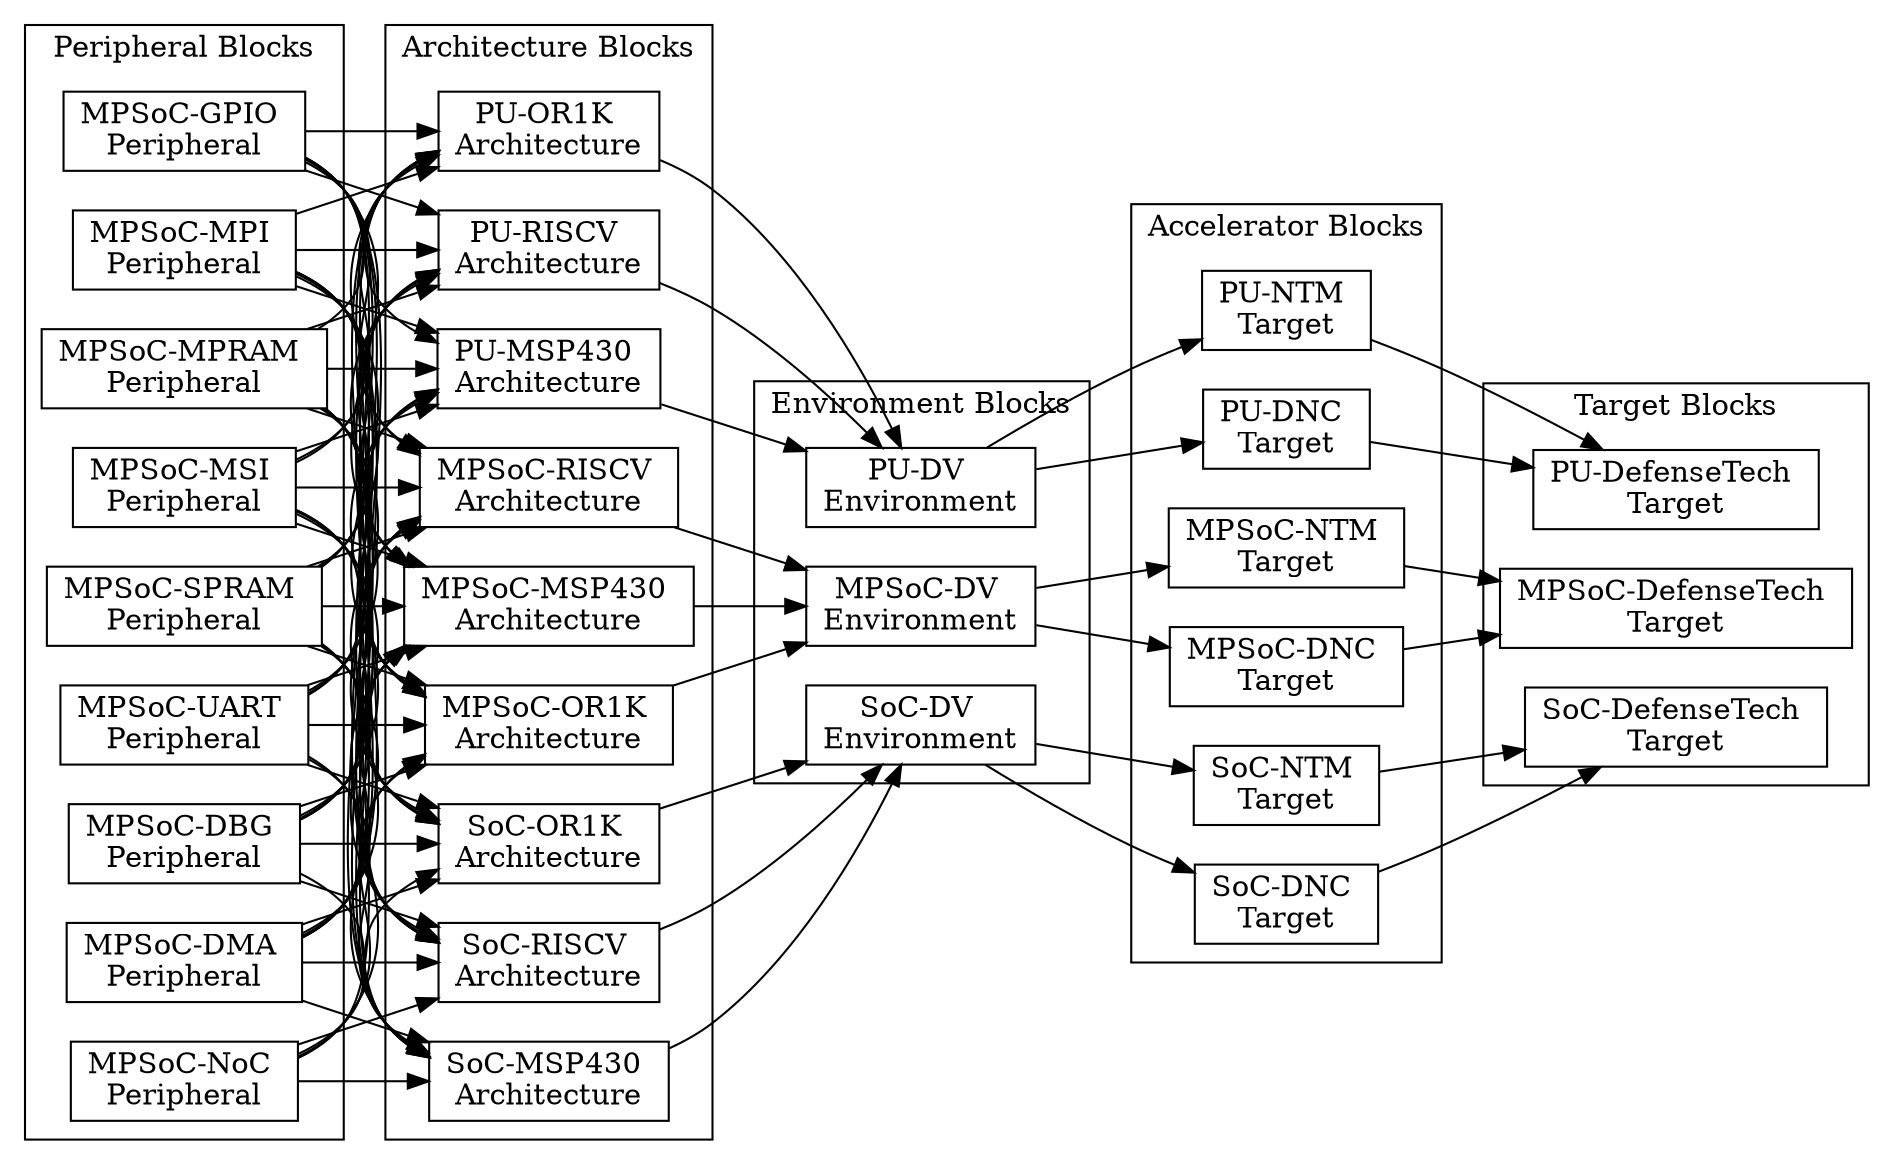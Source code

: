 digraph Project {
  // Introduction
  graph [rankdir = LR];
  node[shape=record];

  // Peripheral Blocks
  subgraph "cluster PeripheralBlocks" { label = "Peripheral Blocks";
    MPSoC_DBG[label="MPSoC-DBG \nPeripheral"];
    MPSoC_DMA[label="MPSoC-DMA \nPeripheral"];
    MPSoC_GPIO[label="MPSoC-GPIO \nPeripheral"];
    MPSoC_MPI[label="MPSoC-MPI \nPeripheral"];
    MPSoC_MPRAM[label="MPSoC-MPRAM \nPeripheral"];
    MPSoC_MSI[label="MPSoC-MSI \nPeripheral"];
    MPSoC_NoC[label="MPSoC-NoC \nPeripheral"];
    MPSoC_SPRAM[label="MPSoC-SPRAM \nPeripheral"];
    MPSoC_UART[label="MPSoC-UART \nPeripheral"];
  }

  // Architecture Blocks
  subgraph "cluster ArchitectureBlocks" { label = "Architecture Blocks";
    MPSoC_MSP430[label="MPSoC-MSP430 \nArchitecture"];
    MPSoC_OR1K[label="MPSoC-OR1K \nArchitecture"];
    MPSoC_RISCV[label="MPSoC-RISCV \nArchitecture"];
    SoC_MSP430[label="SoC-MSP430 \nArchitecture"];
    SoC_OR1K[label="SoC-OR1K \nArchitecture"];
    SoC_RISCV[label="SoC-RISCV \nArchitecture"];
    PU_MSP430[label="PU-MSP430 \nArchitecture"];
    PU_OR1K[label="PU-OR1K \nArchitecture"];
    PU_RISCV[label="PU-RISCV \nArchitecture"];
  }

  // Environment Blocks
  subgraph "cluster EnvironmentBlocks" { label = "Environment Blocks";
    MPSoC_DV[label="MPSoC-DV \nEnvironment"];
    SoC_DV[label="SoC-DV \nEnvironment"];
    PU_DV[label="PU-DV \nEnvironment"];
  }

  // Accelerator Blocks
  subgraph "cluster AcceleratorBlocks" { label = "Accelerator Blocks";
    MPSoC_NTM[label="MPSoC-NTM \nTarget"];
    SoC_NTM[label="SoC-NTM \nTarget"];
    PU_NTM[label="PU-NTM \nTarget"];

    MPSoC_DNC[label="MPSoC-DNC \nTarget"];
    SoC_DNC[label="SoC-DNC \nTarget"];
    PU_DNC[label="PU-DNC \nTarget"];
  }

  // Target Blocks
  subgraph "cluster TargetBlocks" { label = "Target Blocks";
    MPSoC_DefenseTech[label="MPSoC-DefenseTech \nTarget"];
    SoC_DefenseTech[label="SoC-DefenseTech \nTarget"];
    PU_DefenseTech[label="PU-DefenseTech \nTarget"];
  }

  // Peripheral -> Architecture
  MPSoC_DBG -> MPSoC_MSP430;
  MPSoC_DMA -> MPSoC_MSP430;
  MPSoC_GPIO -> MPSoC_MSP430;
  MPSoC_MPI -> MPSoC_MSP430;
  MPSoC_MPRAM -> MPSoC_MSP430;
  MPSoC_MSI -> MPSoC_MSP430;
  MPSoC_NoC -> MPSoC_MSP430;
  MPSoC_SPRAM -> MPSoC_MSP430;
  MPSoC_UART -> MPSoC_MSP430;

  MPSoC_DBG -> SoC_MSP430;
  MPSoC_DMA -> SoC_MSP430;
  MPSoC_GPIO -> SoC_MSP430;
  MPSoC_MPI -> SoC_MSP430;
  MPSoC_MPRAM -> SoC_MSP430;
  MPSoC_MSI -> SoC_MSP430;
  MPSoC_NoC -> SoC_MSP430;
  MPSoC_SPRAM -> SoC_MSP430;
  MPSoC_UART -> SoC_MSP430;

  MPSoC_DBG -> PU_MSP430;
  MPSoC_DMA -> PU_MSP430;
  MPSoC_GPIO -> PU_MSP430;
  MPSoC_MPI -> PU_MSP430;
  MPSoC_MPRAM -> PU_MSP430;
  MPSoC_MSI -> PU_MSP430;
  MPSoC_SPRAM -> PU_MSP430;
  MPSoC_UART -> PU_MSP430;


  MPSoC_DBG -> MPSoC_OR1K;
  MPSoC_DMA -> MPSoC_OR1K;
  MPSoC_GPIO -> MPSoC_OR1K;
  MPSoC_MPI -> MPSoC_OR1K;
  MPSoC_MPRAM -> MPSoC_OR1K;
  MPSoC_MSI -> MPSoC_OR1K;
  MPSoC_NoC -> MPSoC_OR1K;
  MPSoC_SPRAM -> MPSoC_OR1K;
  MPSoC_UART -> MPSoC_OR1K;

  MPSoC_DBG -> SoC_OR1K;
  MPSoC_DMA -> SoC_OR1K;
  MPSoC_GPIO -> SoC_OR1K;
  MPSoC_MPI -> SoC_OR1K;
  MPSoC_MPRAM -> SoC_OR1K;
  MPSoC_MSI -> SoC_OR1K;
  MPSoC_NoC -> SoC_OR1K;
  MPSoC_SPRAM -> SoC_OR1K;
  MPSoC_UART -> SoC_OR1K;

  MPSoC_DBG -> PU_OR1K;
  MPSoC_DMA -> PU_OR1K;
  MPSoC_GPIO -> PU_OR1K;
  MPSoC_MPI -> PU_OR1K;
  MPSoC_MPRAM -> PU_OR1K;
  MPSoC_MSI -> PU_OR1K;
  MPSoC_SPRAM -> PU_OR1K;
  MPSoC_UART -> PU_OR1K;


  MPSoC_DBG -> MPSoC_RISCV;
  MPSoC_DMA -> MPSoC_RISCV;
  MPSoC_GPIO -> MPSoC_RISCV;
  MPSoC_MPI -> MPSoC_RISCV;
  MPSoC_MPRAM -> MPSoC_RISCV;
  MPSoC_MSI -> MPSoC_RISCV;
  MPSoC_NoC -> MPSoC_RISCV;
  MPSoC_SPRAM -> MPSoC_RISCV;
  MPSoC_UART -> MPSoC_RISCV;

  MPSoC_DBG -> SoC_RISCV;
  MPSoC_DMA -> SoC_RISCV;
  MPSoC_GPIO -> SoC_RISCV;
  MPSoC_MPI -> SoC_RISCV;
  MPSoC_MPRAM -> SoC_RISCV;
  MPSoC_MSI -> SoC_RISCV;
  MPSoC_NoC -> SoC_RISCV;
  MPSoC_SPRAM -> SoC_RISCV;
  MPSoC_UART -> SoC_RISCV;

  MPSoC_DBG -> PU_RISCV;
  MPSoC_DMA -> PU_RISCV;
  MPSoC_GPIO -> PU_RISCV;
  MPSoC_MPI -> PU_RISCV;
  MPSoC_MPRAM -> PU_RISCV;
  MPSoC_MSI -> PU_RISCV;
  MPSoC_SPRAM -> PU_RISCV;
  MPSoC_UART -> PU_RISCV;

  // Architecture -> Environment
  PU_MSP430 -> PU_DV;
  PU_OR1K -> PU_DV;
  PU_RISCV -> PU_DV;

  SoC_MSP430 -> SoC_DV;
  SoC_OR1K -> SoC_DV;
  SoC_RISCV -> SoC_DV;

  MPSoC_MSP430 -> MPSoC_DV;
  MPSoC_OR1K -> MPSoC_DV;
  MPSoC_RISCV -> MPSoC_DV;

  // Environment -> Accelerator
  PU_DV -> PU_NTM;
  PU_DV -> PU_DNC;

  SoC_DV -> SoC_NTM;
  SoC_DV -> SoC_DNC;

  MPSoC_DV -> MPSoC_NTM;
  MPSoC_DV -> MPSoC_DNC;

  // Accelerator -> Target
  PU_NTM -> PU_DefenseTech;
  PU_DNC -> PU_DefenseTech;

  SoC_NTM -> SoC_DefenseTech;
  SoC_DNC -> SoC_DefenseTech;

  MPSoC_NTM -> MPSoC_DefenseTech;
  MPSoC_DNC -> MPSoC_DefenseTech;
}

